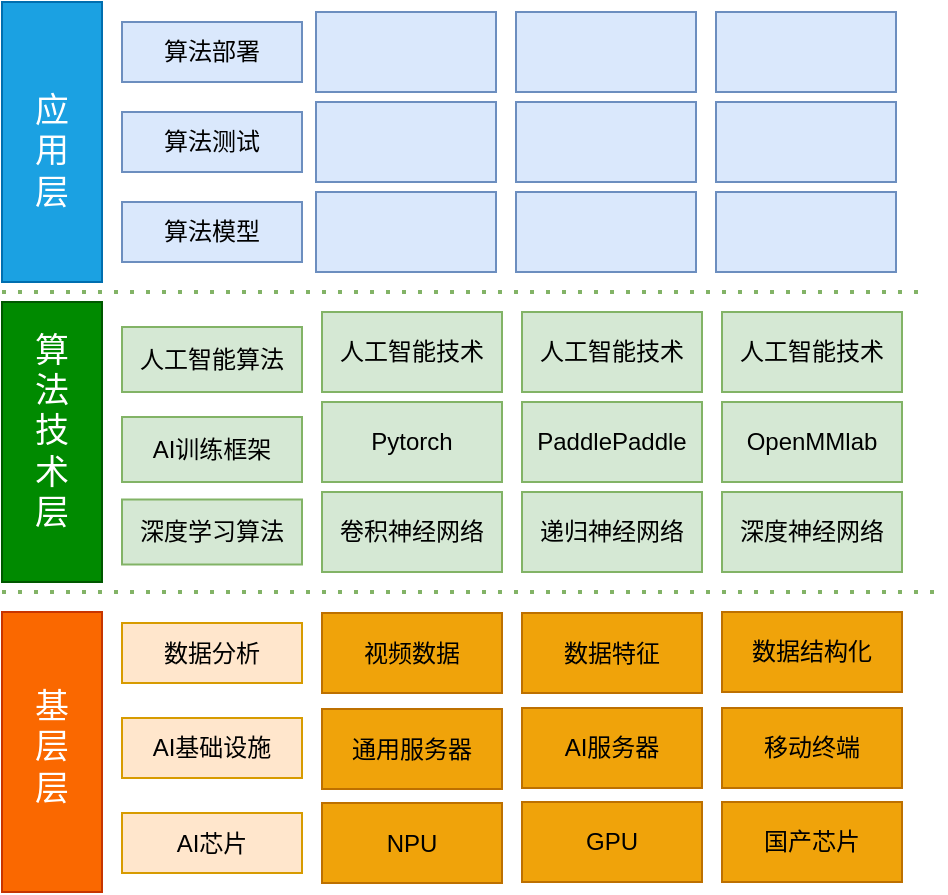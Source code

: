 <mxfile version="20.1.1" type="github">
  <diagram id="LE4c7SaQOkgi2_fTezmZ" name="Page-1">
    <mxGraphModel dx="665" dy="346" grid="1" gridSize="10" guides="1" tooltips="1" connect="1" arrows="1" fold="1" page="1" pageScale="1" pageWidth="827" pageHeight="1169" math="0" shadow="0">
      <root>
        <mxCell id="0" />
        <mxCell id="1" parent="0" />
        <mxCell id="enxGzovfLy_JIHNYhwGa-1" value="" style="rounded=0;whiteSpace=wrap;html=1;fillColor=#dae8fc;strokeColor=#6c8ebf;" vertex="1" parent="1">
          <mxGeometry x="307" y="305" width="90" height="40" as="geometry" />
        </mxCell>
        <mxCell id="enxGzovfLy_JIHNYhwGa-4" value="算法模型" style="rounded=0;whiteSpace=wrap;html=1;fillColor=#dae8fc;strokeColor=#6c8ebf;" vertex="1" parent="1">
          <mxGeometry x="210" y="355" width="90" height="30" as="geometry" />
        </mxCell>
        <mxCell id="enxGzovfLy_JIHNYhwGa-9" value="深度学习算法" style="rounded=0;whiteSpace=wrap;html=1;fillColor=#d5e8d4;strokeColor=#82b366;" vertex="1" parent="1">
          <mxGeometry x="210" y="503.75" width="90" height="32.5" as="geometry" />
        </mxCell>
        <mxCell id="enxGzovfLy_JIHNYhwGa-10" value="数据分析" style="rounded=0;whiteSpace=wrap;html=1;fillColor=#ffe6cc;strokeColor=#d79b00;" vertex="1" parent="1">
          <mxGeometry x="210" y="565.5" width="90" height="30" as="geometry" />
        </mxCell>
        <mxCell id="enxGzovfLy_JIHNYhwGa-11" value="" style="rounded=0;whiteSpace=wrap;html=1;rotation=-90;fillColor=#fa6800;fontColor=#000000;strokeColor=#C73500;" vertex="1" parent="1">
          <mxGeometry x="105" y="605" width="140" height="50" as="geometry" />
        </mxCell>
        <mxCell id="enxGzovfLy_JIHNYhwGa-13" value="AI芯片" style="rounded=0;whiteSpace=wrap;html=1;fillColor=#ffe6cc;strokeColor=#d79b00;" vertex="1" parent="1">
          <mxGeometry x="210" y="660.5" width="90" height="30" as="geometry" />
        </mxCell>
        <mxCell id="enxGzovfLy_JIHNYhwGa-14" value="" style="rounded=0;whiteSpace=wrap;html=1;rotation=90;fillColor=#1ba1e2;fontColor=#ffffff;strokeColor=#006EAF;" vertex="1" parent="1">
          <mxGeometry x="105" y="300" width="140" height="50" as="geometry" />
        </mxCell>
        <mxCell id="enxGzovfLy_JIHNYhwGa-15" value="&lt;font color=&quot;#ffffff&quot;&gt;应用层&lt;/font&gt;" style="text;html=1;strokeColor=none;fillColor=none;align=center;verticalAlign=middle;whiteSpace=wrap;rounded=0;fontSize=17;fontColor=#3333FF;" vertex="1" parent="1">
          <mxGeometry x="165" y="290" width="20" height="80" as="geometry" />
        </mxCell>
        <mxCell id="enxGzovfLy_JIHNYhwGa-17" value="" style="rounded=0;whiteSpace=wrap;html=1;rotation=90;fillColor=#008a00;fontColor=#ffffff;strokeColor=#005700;" vertex="1" parent="1">
          <mxGeometry x="105" y="450" width="140" height="50" as="geometry" />
        </mxCell>
        <mxCell id="enxGzovfLy_JIHNYhwGa-18" value="&lt;span style=&quot;color: rgb(255, 255, 255);&quot;&gt;算法技术层&lt;/span&gt;" style="text;html=1;strokeColor=none;fillColor=none;align=center;verticalAlign=middle;whiteSpace=wrap;rounded=0;fontSize=17;fontColor=#3333FF;" vertex="1" parent="1">
          <mxGeometry x="165" y="430" width="20" height="80" as="geometry" />
        </mxCell>
        <mxCell id="enxGzovfLy_JIHNYhwGa-19" value="&lt;font color=&quot;#ffffff&quot;&gt;基层层&lt;/font&gt;" style="text;html=1;strokeColor=none;fillColor=none;align=center;verticalAlign=middle;whiteSpace=wrap;rounded=0;fontSize=17;fontColor=#3333FF;" vertex="1" parent="1">
          <mxGeometry x="165" y="588" width="20" height="80" as="geometry" />
        </mxCell>
        <mxCell id="enxGzovfLy_JIHNYhwGa-20" value="" style="endArrow=none;dashed=1;html=1;dashPattern=1 3;strokeWidth=2;rounded=0;fontSize=17;fontColor=#FFFFFF;fillColor=#d5e8d4;strokeColor=#82b366;" edge="1" parent="1">
          <mxGeometry width="50" height="50" relative="1" as="geometry">
            <mxPoint x="150" y="550" as="sourcePoint" />
            <mxPoint x="620" y="550" as="targetPoint" />
          </mxGeometry>
        </mxCell>
        <mxCell id="enxGzovfLy_JIHNYhwGa-21" value="" style="endArrow=none;dashed=1;html=1;dashPattern=1 3;strokeWidth=2;rounded=0;fontSize=17;fontColor=#FFFFFF;fillColor=#d5e8d4;strokeColor=#82b366;" edge="1" parent="1">
          <mxGeometry width="50" height="50" relative="1" as="geometry">
            <mxPoint x="150" y="400" as="sourcePoint" />
            <mxPoint x="610" y="400" as="targetPoint" />
          </mxGeometry>
        </mxCell>
        <mxCell id="enxGzovfLy_JIHNYhwGa-22" value="" style="rounded=0;whiteSpace=wrap;html=1;fillColor=#dae8fc;strokeColor=#6c8ebf;" vertex="1" parent="1">
          <mxGeometry x="307" y="350" width="90" height="40" as="geometry" />
        </mxCell>
        <mxCell id="enxGzovfLy_JIHNYhwGa-23" value="算法部署" style="rounded=0;whiteSpace=wrap;html=1;fillColor=#dae8fc;strokeColor=#6c8ebf;" vertex="1" parent="1">
          <mxGeometry x="210" y="265" width="90" height="30" as="geometry" />
        </mxCell>
        <mxCell id="enxGzovfLy_JIHNYhwGa-24" value="" style="rounded=0;whiteSpace=wrap;html=1;fillColor=#dae8fc;strokeColor=#6c8ebf;" vertex="1" parent="1">
          <mxGeometry x="307" y="260" width="90" height="40" as="geometry" />
        </mxCell>
        <mxCell id="enxGzovfLy_JIHNYhwGa-28" value="" style="rounded=0;whiteSpace=wrap;html=1;fillColor=#dae8fc;strokeColor=#6c8ebf;" vertex="1" parent="1">
          <mxGeometry x="507" y="305" width="90" height="40" as="geometry" />
        </mxCell>
        <mxCell id="enxGzovfLy_JIHNYhwGa-29" value="" style="rounded=0;whiteSpace=wrap;html=1;fillColor=#dae8fc;strokeColor=#6c8ebf;" vertex="1" parent="1">
          <mxGeometry x="407" y="305" width="90" height="40" as="geometry" />
        </mxCell>
        <mxCell id="enxGzovfLy_JIHNYhwGa-30" value="" style="rounded=0;whiteSpace=wrap;html=1;fillColor=#dae8fc;strokeColor=#6c8ebf;" vertex="1" parent="1">
          <mxGeometry x="407" y="350" width="90" height="40" as="geometry" />
        </mxCell>
        <mxCell id="enxGzovfLy_JIHNYhwGa-31" value="" style="rounded=0;whiteSpace=wrap;html=1;fillColor=#dae8fc;strokeColor=#6c8ebf;" vertex="1" parent="1">
          <mxGeometry x="507" y="350" width="90" height="40" as="geometry" />
        </mxCell>
        <mxCell id="enxGzovfLy_JIHNYhwGa-32" value="" style="rounded=0;whiteSpace=wrap;html=1;fillColor=#dae8fc;strokeColor=#6c8ebf;" vertex="1" parent="1">
          <mxGeometry x="407" y="260" width="90" height="40" as="geometry" />
        </mxCell>
        <mxCell id="enxGzovfLy_JIHNYhwGa-33" value="" style="rounded=0;whiteSpace=wrap;html=1;fillColor=#dae8fc;strokeColor=#6c8ebf;" vertex="1" parent="1">
          <mxGeometry x="507" y="260" width="90" height="40" as="geometry" />
        </mxCell>
        <mxCell id="enxGzovfLy_JIHNYhwGa-34" value="人工智能技术" style="rounded=0;whiteSpace=wrap;html=1;fillColor=#d5e8d4;strokeColor=#82b366;" vertex="1" parent="1">
          <mxGeometry x="310" y="410" width="90" height="40" as="geometry" />
        </mxCell>
        <mxCell id="enxGzovfLy_JIHNYhwGa-35" value="Pytorch" style="rounded=0;whiteSpace=wrap;html=1;fillColor=#d5e8d4;strokeColor=#82b366;" vertex="1" parent="1">
          <mxGeometry x="310" y="455" width="90" height="40" as="geometry" />
        </mxCell>
        <mxCell id="enxGzovfLy_JIHNYhwGa-36" value="卷积神经网络" style="rounded=0;whiteSpace=wrap;html=1;fillColor=#d5e8d4;strokeColor=#82b366;" vertex="1" parent="1">
          <mxGeometry x="310" y="500" width="90" height="40" as="geometry" />
        </mxCell>
        <mxCell id="enxGzovfLy_JIHNYhwGa-37" value="人工智能技术" style="rounded=0;whiteSpace=wrap;html=1;fillColor=#d5e8d4;strokeColor=#82b366;" vertex="1" parent="1">
          <mxGeometry x="410" y="410" width="90" height="40" as="geometry" />
        </mxCell>
        <mxCell id="enxGzovfLy_JIHNYhwGa-38" value="PaddlePaddle" style="rounded=0;whiteSpace=wrap;html=1;fillColor=#d5e8d4;strokeColor=#82b366;" vertex="1" parent="1">
          <mxGeometry x="410" y="455" width="90" height="40" as="geometry" />
        </mxCell>
        <mxCell id="enxGzovfLy_JIHNYhwGa-39" value="递归神经网络" style="rounded=0;whiteSpace=wrap;html=1;fillColor=#d5e8d4;strokeColor=#82b366;" vertex="1" parent="1">
          <mxGeometry x="410" y="500" width="90" height="40" as="geometry" />
        </mxCell>
        <mxCell id="enxGzovfLy_JIHNYhwGa-40" value="人工智能技术" style="rounded=0;whiteSpace=wrap;html=1;fillColor=#d5e8d4;strokeColor=#82b366;" vertex="1" parent="1">
          <mxGeometry x="510" y="410" width="90" height="40" as="geometry" />
        </mxCell>
        <mxCell id="enxGzovfLy_JIHNYhwGa-41" value="OpenMMlab" style="rounded=0;whiteSpace=wrap;html=1;fillColor=#d5e8d4;strokeColor=#82b366;" vertex="1" parent="1">
          <mxGeometry x="510" y="455" width="90" height="40" as="geometry" />
        </mxCell>
        <mxCell id="enxGzovfLy_JIHNYhwGa-42" value="深度神经网络" style="rounded=0;whiteSpace=wrap;html=1;fillColor=#d5e8d4;strokeColor=#82b366;" vertex="1" parent="1">
          <mxGeometry x="510" y="500" width="90" height="40" as="geometry" />
        </mxCell>
        <mxCell id="enxGzovfLy_JIHNYhwGa-43" value="视频数据" style="rounded=0;whiteSpace=wrap;html=1;fillColor=#f0a30a;strokeColor=#BD7000;fontColor=#000000;" vertex="1" parent="1">
          <mxGeometry x="310" y="560.5" width="90" height="40" as="geometry" />
        </mxCell>
        <mxCell id="enxGzovfLy_JIHNYhwGa-44" value="通用服务器" style="rounded=0;whiteSpace=wrap;html=1;fillColor=#f0a30a;strokeColor=#BD7000;fontColor=#000000;" vertex="1" parent="1">
          <mxGeometry x="310" y="608.5" width="90" height="40" as="geometry" />
        </mxCell>
        <mxCell id="enxGzovfLy_JIHNYhwGa-45" value="NPU" style="rounded=0;whiteSpace=wrap;html=1;fillColor=#f0a30a;strokeColor=#BD7000;fontColor=#000000;" vertex="1" parent="1">
          <mxGeometry x="310" y="655.5" width="90" height="40" as="geometry" />
        </mxCell>
        <mxCell id="enxGzovfLy_JIHNYhwGa-46" value="数据特征" style="rounded=0;whiteSpace=wrap;html=1;fillColor=#f0a30a;strokeColor=#BD7000;fontColor=#000000;" vertex="1" parent="1">
          <mxGeometry x="410" y="560.5" width="90" height="40" as="geometry" />
        </mxCell>
        <mxCell id="enxGzovfLy_JIHNYhwGa-47" value="AI服务器" style="rounded=0;whiteSpace=wrap;html=1;fillColor=#f0a30a;strokeColor=#BD7000;fontColor=#000000;" vertex="1" parent="1">
          <mxGeometry x="410" y="608" width="90" height="40" as="geometry" />
        </mxCell>
        <mxCell id="enxGzovfLy_JIHNYhwGa-48" value="GPU" style="rounded=0;whiteSpace=wrap;html=1;fillColor=#f0a30a;strokeColor=#BD7000;fontColor=#000000;" vertex="1" parent="1">
          <mxGeometry x="410" y="655" width="90" height="40" as="geometry" />
        </mxCell>
        <mxCell id="enxGzovfLy_JIHNYhwGa-49" value="数据结构化" style="rounded=0;whiteSpace=wrap;html=1;fillColor=#f0a30a;strokeColor=#BD7000;fontColor=#000000;" vertex="1" parent="1">
          <mxGeometry x="510" y="560" width="90" height="40" as="geometry" />
        </mxCell>
        <mxCell id="enxGzovfLy_JIHNYhwGa-50" value="移动终端" style="rounded=0;whiteSpace=wrap;html=1;fillColor=#f0a30a;strokeColor=#BD7000;fontColor=#000000;" vertex="1" parent="1">
          <mxGeometry x="510" y="608" width="90" height="40" as="geometry" />
        </mxCell>
        <mxCell id="enxGzovfLy_JIHNYhwGa-51" value="国产芯片" style="rounded=0;whiteSpace=wrap;html=1;fillColor=#f0a30a;strokeColor=#BD7000;fontColor=#000000;" vertex="1" parent="1">
          <mxGeometry x="510" y="655" width="90" height="40" as="geometry" />
        </mxCell>
        <mxCell id="enxGzovfLy_JIHNYhwGa-52" value="算法测试" style="rounded=0;whiteSpace=wrap;html=1;fillColor=#dae8fc;strokeColor=#6c8ebf;" vertex="1" parent="1">
          <mxGeometry x="210" y="310" width="90" height="30" as="geometry" />
        </mxCell>
        <mxCell id="enxGzovfLy_JIHNYhwGa-53" value="AI基础设施" style="rounded=0;whiteSpace=wrap;html=1;fillColor=#ffe6cc;strokeColor=#d79b00;" vertex="1" parent="1">
          <mxGeometry x="210" y="613" width="90" height="30" as="geometry" />
        </mxCell>
        <mxCell id="enxGzovfLy_JIHNYhwGa-55" value="AI训练框架" style="rounded=0;whiteSpace=wrap;html=1;fillColor=#d5e8d4;strokeColor=#82b366;" vertex="1" parent="1">
          <mxGeometry x="210" y="462.5" width="90" height="32.5" as="geometry" />
        </mxCell>
        <mxCell id="enxGzovfLy_JIHNYhwGa-56" value="人工智能算法" style="rounded=0;whiteSpace=wrap;html=1;fillColor=#d5e8d4;strokeColor=#82b366;" vertex="1" parent="1">
          <mxGeometry x="210" y="417.5" width="90" height="32.5" as="geometry" />
        </mxCell>
      </root>
    </mxGraphModel>
  </diagram>
</mxfile>
